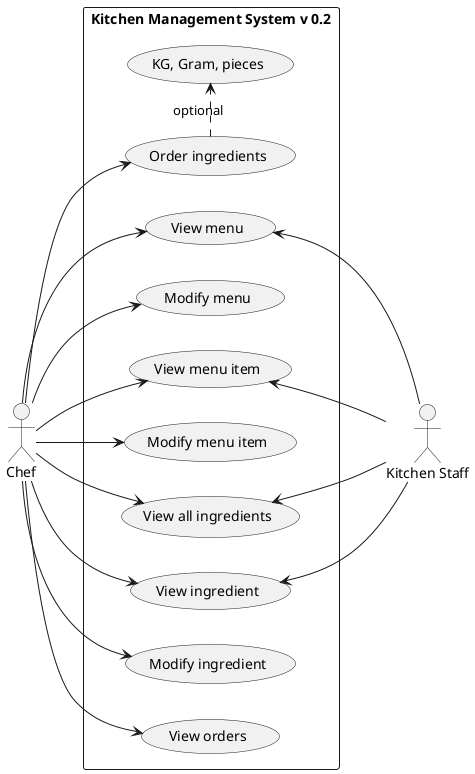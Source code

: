 @startuml

left to right direction

actor Chef
actor "Kitchen Staff" as KS

rectangle "Kitchen Management System v 0.2" {
    (View menu) as (MenuView)
    (Modify menu) as (MenuUpdate)

    (View menu item) as (MenuItemView)
    (Modify menu item) as (MenuItemUpdate)

    (View all ingredients) as (IngredientAll)
    (View ingredient) as (IngredientView)
    (Modify ingredient) as (IngredientUpdate)
    (Order ingredients) as (IngredientOrder)
    (View orders) as (KitchenOrderView)
    (KG, Gram, pieces) as (IngredientQuantity)

    (IngredientOrder) .> (IngredientQuantity) : optional

    Chef --> (MenuView)
    Chef --> (MenuUpdate)
    Chef --> (MenuItemView)
    Chef --> (MenuItemUpdate)

    Chef --> (IngredientAll)
    Chef --> (IngredientView)
    Chef --> (IngredientUpdate)
    Chef --> (IngredientOrder)
    Chef --> (KitchenOrderView)

    (MenuView) <-- KS
    (MenuItemView) <-- KS
    (IngredientAll) <-- KS
    (IngredientView) <-- KS
}

@enduml
